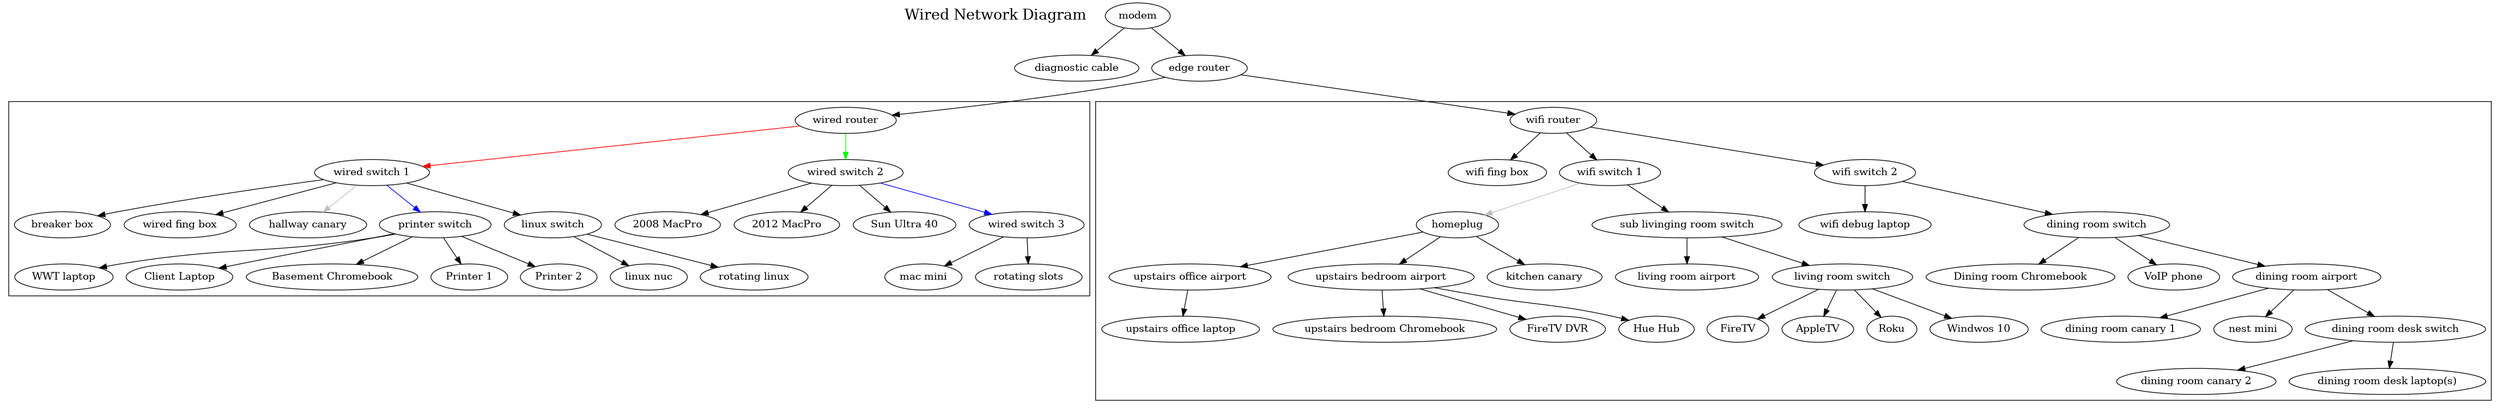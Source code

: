 @startuml
digraph G {

"Wired Network Diagram" [shape=none fontsize=20]

modem -> { "diagnostic cable" , "edge router" }
"edge router" -> { "wired router", "wifi router"}

subgraph cluster_wired {
"wired router" -> "wired switch 1" [color=red]
"wired router" -> "wired switch 2" [color=green]

"wired switch 1" -> {"breaker box","wired fing box"}
"wired switch 1" -> "hallway canary" [color=gray]
"wired switch 1" -> "printer switch" [color=blue]
"wired switch 1" -> "linux switch" -> {"linux nuc", "rotating linux"}

"wired switch 2" -> {"2008 MacPro", "2012 MacPro", "Sun Ultra 40"}
"wired switch 2" -> "wired switch 3" [color=blue]
"wired switch 3" -> {"mac mini", "rotating slots" }

"printer switch" -> {
 "WWT laptop", "Client Laptop", "Basement Chromebook",
  "Printer 1", "Printer 2"}
}

subgraph cluster_wifi {
"wifi router" -> { "wifi fing box",  "wifi switch 1", "wifi switch 2"}

"wifi switch 1" -> homeplug [color=gray]
"wifi switch 1" -> "sub livinging room switch"

"wifi switch 2" -> {"wifi debug laptop" ,"dining room switch"}
"dining room switch" -> {"Dining room Chromebook","VoIP phone","dining room airport"}
"dining room airport" -> {"dining room canary 1","nest mini","dining room desk switch"}
"dining room desk switch" -> {"dining room canary 2","dining room desk laptop(s)"}

"sub livinging room switch" -> {"living room airport" , "living room switch"}
"living room switch" -> {FireTV, AppleTV, Roku, "Windwos 10"}

"upstairs office airport" -> "upstairs office laptop"
"upstairs bedroom airport" -> {
 "upstairs bedroom Chromebook", "FireTV DVR", "Hue Hub"
}

homeplug -> {
"upstairs office airport", "upstairs bedroom airport", "kitchen canary"
}

}

}

@enduml
